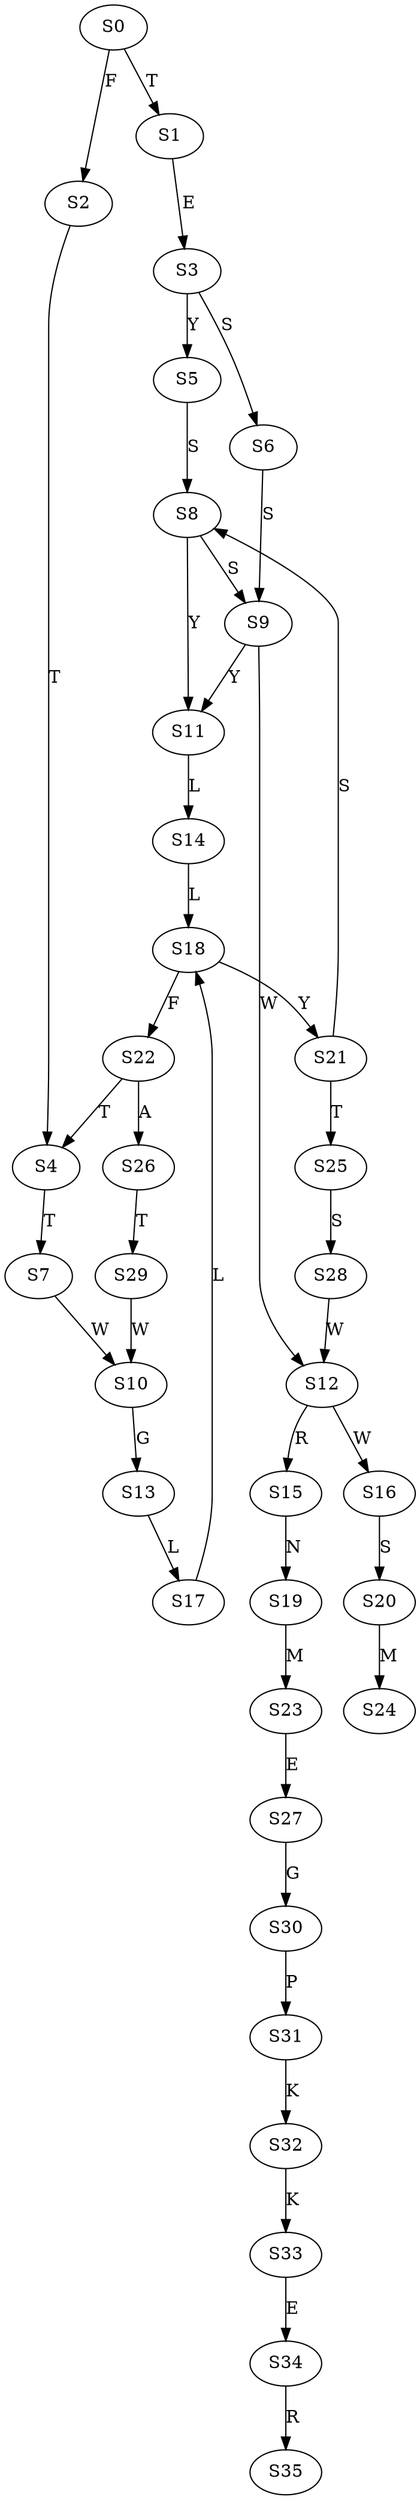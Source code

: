 strict digraph  {
	S0 -> S1 [ label = T ];
	S0 -> S2 [ label = F ];
	S1 -> S3 [ label = E ];
	S2 -> S4 [ label = T ];
	S3 -> S5 [ label = Y ];
	S3 -> S6 [ label = S ];
	S4 -> S7 [ label = T ];
	S5 -> S8 [ label = S ];
	S6 -> S9 [ label = S ];
	S7 -> S10 [ label = W ];
	S8 -> S11 [ label = Y ];
	S8 -> S9 [ label = S ];
	S9 -> S12 [ label = W ];
	S9 -> S11 [ label = Y ];
	S10 -> S13 [ label = G ];
	S11 -> S14 [ label = L ];
	S12 -> S15 [ label = R ];
	S12 -> S16 [ label = W ];
	S13 -> S17 [ label = L ];
	S14 -> S18 [ label = L ];
	S15 -> S19 [ label = N ];
	S16 -> S20 [ label = S ];
	S17 -> S18 [ label = L ];
	S18 -> S21 [ label = Y ];
	S18 -> S22 [ label = F ];
	S19 -> S23 [ label = M ];
	S20 -> S24 [ label = M ];
	S21 -> S25 [ label = T ];
	S21 -> S8 [ label = S ];
	S22 -> S4 [ label = T ];
	S22 -> S26 [ label = A ];
	S23 -> S27 [ label = E ];
	S25 -> S28 [ label = S ];
	S26 -> S29 [ label = T ];
	S27 -> S30 [ label = G ];
	S28 -> S12 [ label = W ];
	S29 -> S10 [ label = W ];
	S30 -> S31 [ label = P ];
	S31 -> S32 [ label = K ];
	S32 -> S33 [ label = K ];
	S33 -> S34 [ label = E ];
	S34 -> S35 [ label = R ];
}

